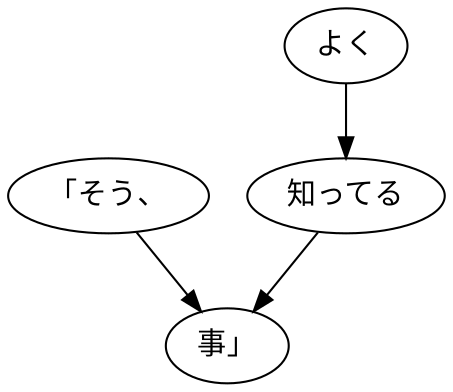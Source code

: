 digraph graph6820 {
	node0 [label="「そう、"];
	node1 [label="よく"];
	node2 [label="知ってる"];
	node3 [label="事」"];
	node0 -> node3;
	node1 -> node2;
	node2 -> node3;
}

